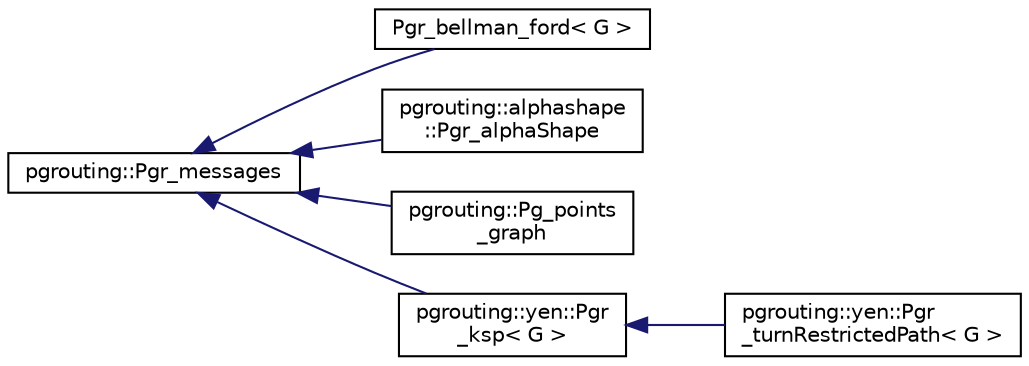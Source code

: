 digraph "Graphical Class Hierarchy"
{
 // LATEX_PDF_SIZE
  edge [fontname="Helvetica",fontsize="10",labelfontname="Helvetica",labelfontsize="10"];
  node [fontname="Helvetica",fontsize="10",shape=record];
  rankdir="LR";
  Node0 [label="pgrouting::Pgr_messages",height=0.2,width=0.4,color="black", fillcolor="white", style="filled",URL="$classpgrouting_1_1Pgr__messages.html",tooltip=" "];
  Node0 -> Node1 [dir="back",color="midnightblue",fontsize="10",style="solid",fontname="Helvetica"];
  Node1 [label="Pgr_bellman_ford\< G \>",height=0.2,width=0.4,color="black", fillcolor="white", style="filled",URL="$classPgr__bellman__ford.html",tooltip=" "];
  Node0 -> Node2 [dir="back",color="midnightblue",fontsize="10",style="solid",fontname="Helvetica"];
  Node2 [label="pgrouting::alphashape\l::Pgr_alphaShape",height=0.2,width=0.4,color="black", fillcolor="white", style="filled",URL="$classpgrouting_1_1alphashape_1_1Pgr__alphaShape.html",tooltip=" "];
  Node0 -> Node3 [dir="back",color="midnightblue",fontsize="10",style="solid",fontname="Helvetica"];
  Node3 [label="pgrouting::Pg_points\l_graph",height=0.2,width=0.4,color="black", fillcolor="white", style="filled",URL="$classpgrouting_1_1Pg__points__graph.html",tooltip=" "];
  Node0 -> Node4 [dir="back",color="midnightblue",fontsize="10",style="solid",fontname="Helvetica"];
  Node4 [label="pgrouting::yen::Pgr\l_ksp\< G \>",height=0.2,width=0.4,color="black", fillcolor="white", style="filled",URL="$classpgrouting_1_1yen_1_1Pgr__ksp.html",tooltip=" "];
  Node4 -> Node5 [dir="back",color="midnightblue",fontsize="10",style="solid",fontname="Helvetica"];
  Node5 [label="pgrouting::yen::Pgr\l_turnRestrictedPath\< G \>",height=0.2,width=0.4,color="black", fillcolor="white", style="filled",URL="$classpgrouting_1_1yen_1_1Pgr__turnRestrictedPath.html",tooltip=" "];
}
